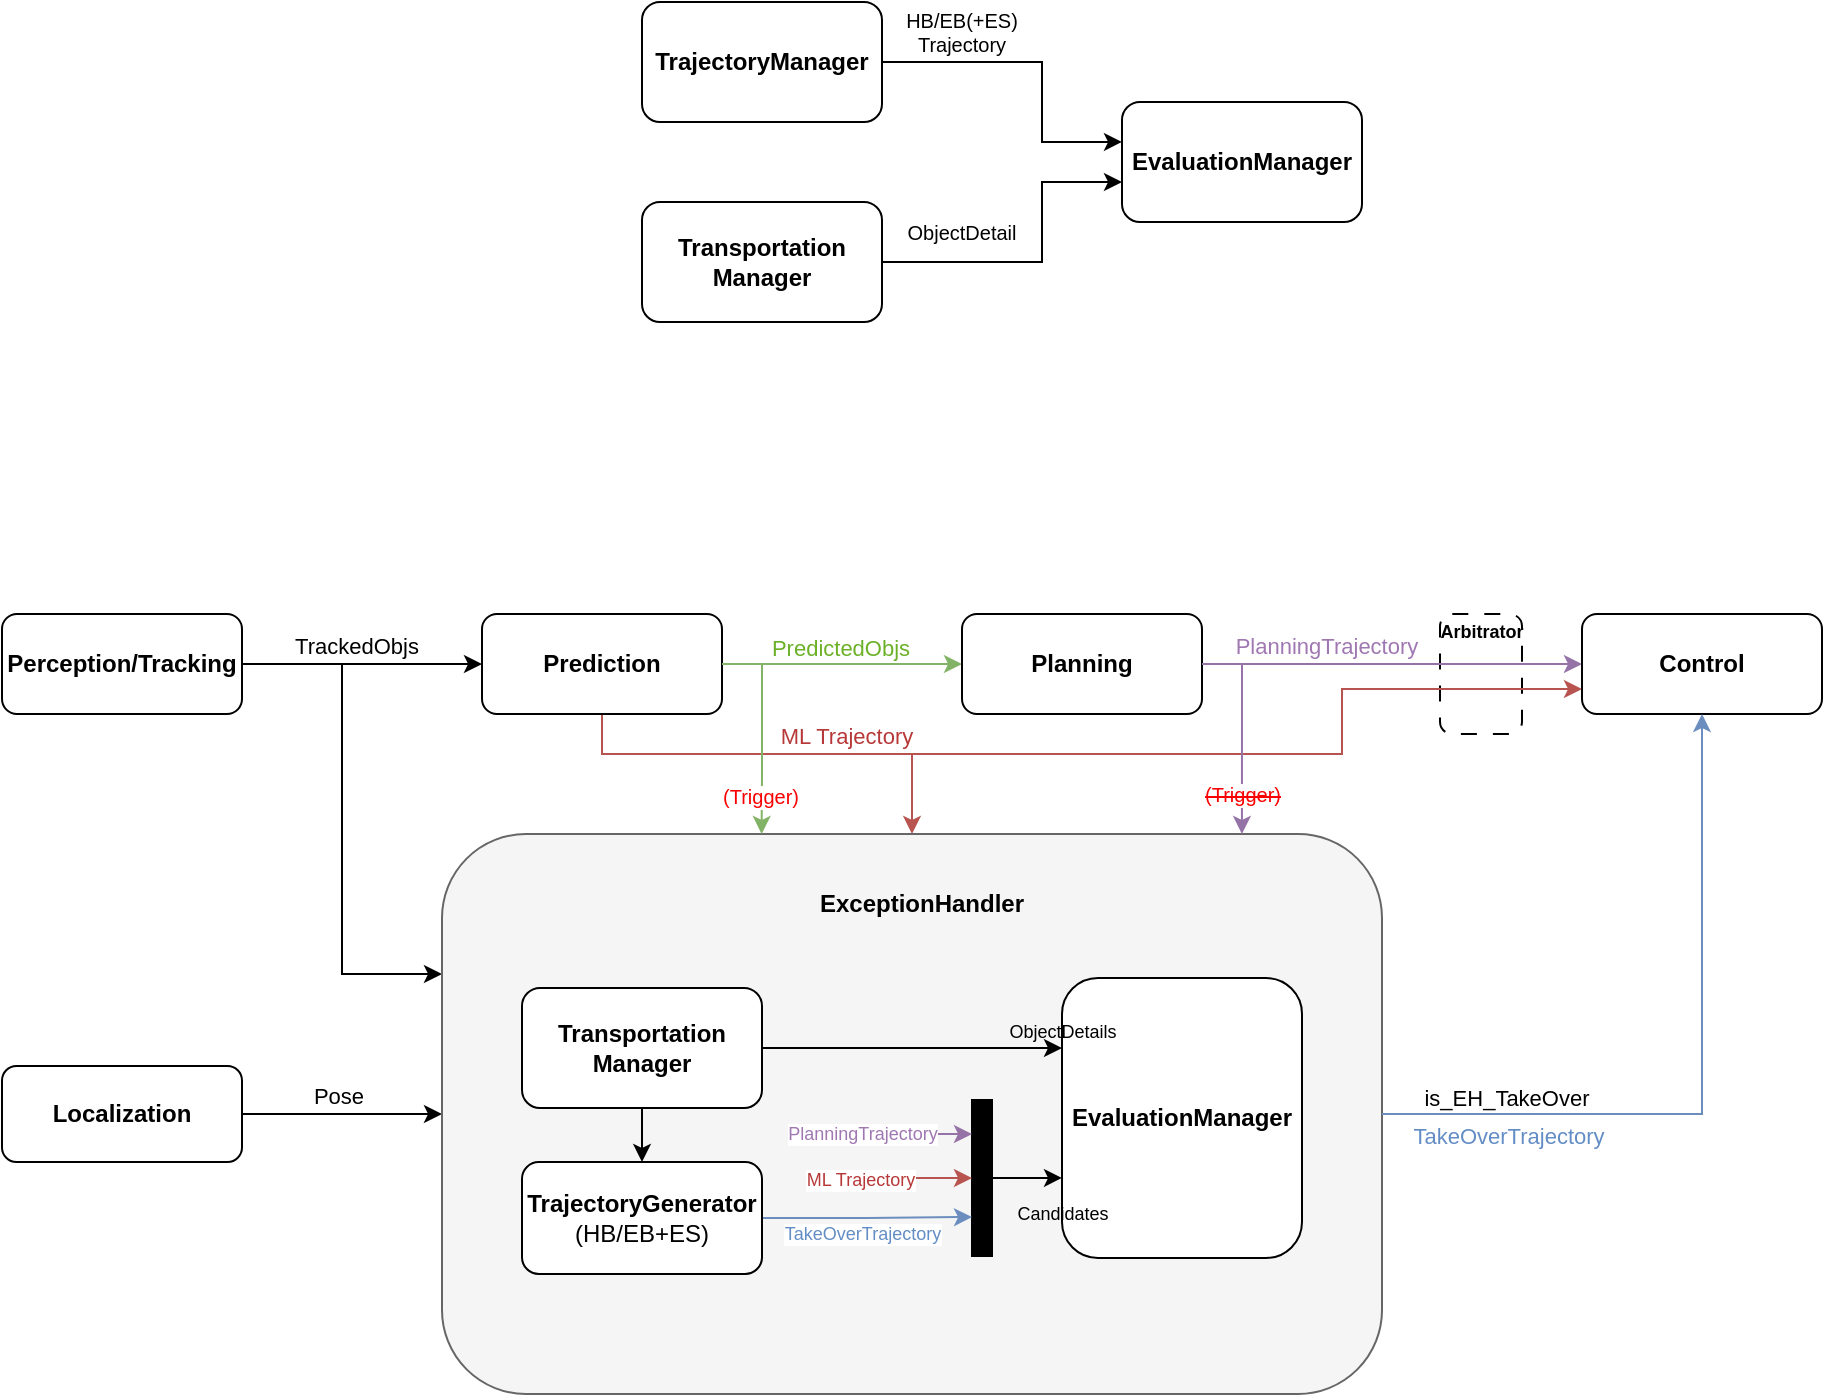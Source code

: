 <mxfile version="24.6.4" type="github">
  <diagram name="Page-1" id="pOw6PsyZc-RCSYPXtDOr">
    <mxGraphModel dx="2071" dy="626" grid="1" gridSize="10" guides="1" tooltips="1" connect="1" arrows="1" fold="1" page="1" pageScale="1" pageWidth="850" pageHeight="1100" math="0" shadow="0">
      <root>
        <mxCell id="0" />
        <mxCell id="1" parent="0" />
        <mxCell id="p61QZdnqANZnKLTzt-yQ-19" style="edgeStyle=orthogonalEdgeStyle;rounded=0;orthogonalLoop=1;jettySize=auto;html=1;exitX=1;exitY=0.5;exitDx=0;exitDy=0;entryX=0;entryY=0.5;entryDx=0;entryDy=0;" parent="1" source="p61QZdnqANZnKLTzt-yQ-1" target="p61QZdnqANZnKLTzt-yQ-2" edge="1">
          <mxGeometry relative="1" as="geometry" />
        </mxCell>
        <mxCell id="p61QZdnqANZnKLTzt-yQ-70" value="TrackedObjs" style="edgeLabel;html=1;align=center;verticalAlign=middle;resizable=0;points=[];fontColor=default;" parent="p61QZdnqANZnKLTzt-yQ-19" vertex="1" connectable="0">
          <mxGeometry x="0.075" y="1" relative="1" as="geometry">
            <mxPoint x="-8" y="-8" as="offset" />
          </mxGeometry>
        </mxCell>
        <mxCell id="p61QZdnqANZnKLTzt-yQ-81" value="" style="rounded=1;whiteSpace=wrap;html=1;dashed=1;dashPattern=8 8;" parent="1" vertex="1">
          <mxGeometry x="639" y="366" width="41" height="60" as="geometry" />
        </mxCell>
        <mxCell id="p61QZdnqANZnKLTzt-yQ-69" style="edgeStyle=orthogonalEdgeStyle;rounded=0;orthogonalLoop=1;jettySize=auto;html=1;exitX=1;exitY=0.5;exitDx=0;exitDy=0;entryX=0;entryY=0.25;entryDx=0;entryDy=0;" parent="1" source="p61QZdnqANZnKLTzt-yQ-1" target="p61QZdnqANZnKLTzt-yQ-61" edge="1">
          <mxGeometry relative="1" as="geometry" />
        </mxCell>
        <mxCell id="p61QZdnqANZnKLTzt-yQ-1" value="Perception/Tracking" style="rounded=1;whiteSpace=wrap;html=1;fontStyle=1" parent="1" vertex="1">
          <mxGeometry x="-80" y="366" width="120" height="50" as="geometry" />
        </mxCell>
        <mxCell id="p61QZdnqANZnKLTzt-yQ-8" style="edgeStyle=orthogonalEdgeStyle;rounded=0;orthogonalLoop=1;jettySize=auto;html=1;exitX=1;exitY=0.5;exitDx=0;exitDy=0;entryX=0;entryY=0.5;entryDx=0;entryDy=0;fillColor=#d5e8d4;strokeColor=#82b366;" parent="1" source="p61QZdnqANZnKLTzt-yQ-2" target="p61QZdnqANZnKLTzt-yQ-3" edge="1">
          <mxGeometry relative="1" as="geometry" />
        </mxCell>
        <mxCell id="p61QZdnqANZnKLTzt-yQ-12" value="PredictedObjs" style="edgeLabel;html=1;align=center;verticalAlign=middle;resizable=0;points=[];fontColor=#6bb027;" parent="p61QZdnqANZnKLTzt-yQ-8" vertex="1" connectable="0">
          <mxGeometry x="-0.197" y="-1" relative="1" as="geometry">
            <mxPoint x="11" y="-9" as="offset" />
          </mxGeometry>
        </mxCell>
        <mxCell id="p61QZdnqANZnKLTzt-yQ-24" style="edgeStyle=orthogonalEdgeStyle;rounded=0;orthogonalLoop=1;jettySize=auto;html=1;exitX=0.5;exitY=1;exitDx=0;exitDy=0;entryX=0;entryY=0.75;entryDx=0;entryDy=0;fillColor=#f8cecc;strokeColor=#b85450;" parent="1" source="p61QZdnqANZnKLTzt-yQ-2" target="p61QZdnqANZnKLTzt-yQ-6" edge="1">
          <mxGeometry relative="1" as="geometry">
            <mxPoint x="640" y="476" as="targetPoint" />
            <Array as="points">
              <mxPoint x="220" y="436" />
              <mxPoint x="590" y="436" />
              <mxPoint x="590" y="403" />
            </Array>
          </mxGeometry>
        </mxCell>
        <mxCell id="p61QZdnqANZnKLTzt-yQ-31" value="ML Trajectory" style="edgeLabel;html=1;align=center;verticalAlign=middle;resizable=0;points=[];fontColor=#b73838;" parent="p61QZdnqANZnKLTzt-yQ-24" vertex="1" connectable="0">
          <mxGeometry x="-0.563" relative="1" as="geometry">
            <mxPoint x="37" y="60" as="offset" />
          </mxGeometry>
        </mxCell>
        <mxCell id="p61QZdnqANZnKLTzt-yQ-67" style="edgeStyle=orthogonalEdgeStyle;rounded=0;orthogonalLoop=1;jettySize=auto;html=1;exitX=0.5;exitY=1;exitDx=0;exitDy=0;entryX=0.5;entryY=0;entryDx=0;entryDy=0;fillColor=#f8cecc;strokeColor=#b85450;" parent="1" source="p61QZdnqANZnKLTzt-yQ-2" target="p61QZdnqANZnKLTzt-yQ-61" edge="1">
          <mxGeometry relative="1" as="geometry">
            <Array as="points">
              <mxPoint x="220" y="436" />
              <mxPoint x="375" y="436" />
            </Array>
          </mxGeometry>
        </mxCell>
        <mxCell id="p61QZdnqANZnKLTzt-yQ-2" value="Prediction" style="rounded=1;whiteSpace=wrap;html=1;fontStyle=1" parent="1" vertex="1">
          <mxGeometry x="160" y="366" width="120" height="50" as="geometry" />
        </mxCell>
        <mxCell id="p61QZdnqANZnKLTzt-yQ-25" style="edgeStyle=orthogonalEdgeStyle;rounded=0;orthogonalLoop=1;jettySize=auto;html=1;exitX=1;exitY=0.5;exitDx=0;exitDy=0;entryX=0;entryY=0.5;entryDx=0;entryDy=0;fillColor=#e1d5e7;strokeColor=#9673a6;" parent="1" source="p61QZdnqANZnKLTzt-yQ-3" target="p61QZdnqANZnKLTzt-yQ-6" edge="1">
          <mxGeometry relative="1" as="geometry" />
        </mxCell>
        <mxCell id="p61QZdnqANZnKLTzt-yQ-30" value="PlanningTrajectory" style="edgeLabel;html=1;align=center;verticalAlign=middle;resizable=0;points=[];fontColor=#9f77b1;" parent="p61QZdnqANZnKLTzt-yQ-25" vertex="1" connectable="0">
          <mxGeometry x="-0.017" y="-1" relative="1" as="geometry">
            <mxPoint x="-32" y="-10" as="offset" />
          </mxGeometry>
        </mxCell>
        <mxCell id="p61QZdnqANZnKLTzt-yQ-3" value="Planning" style="rounded=1;whiteSpace=wrap;html=1;fontStyle=1" parent="1" vertex="1">
          <mxGeometry x="400" y="366" width="120" height="50" as="geometry" />
        </mxCell>
        <mxCell id="p61QZdnqANZnKLTzt-yQ-71" style="edgeStyle=orthogonalEdgeStyle;rounded=0;orthogonalLoop=1;jettySize=auto;html=1;exitX=1;exitY=0.5;exitDx=0;exitDy=0;entryX=0;entryY=0.5;entryDx=0;entryDy=0;" parent="1" source="p61QZdnqANZnKLTzt-yQ-5" target="p61QZdnqANZnKLTzt-yQ-61" edge="1">
          <mxGeometry relative="1" as="geometry" />
        </mxCell>
        <mxCell id="p61QZdnqANZnKLTzt-yQ-72" value="Pose" style="edgeLabel;html=1;align=center;verticalAlign=middle;resizable=0;points=[];" parent="p61QZdnqANZnKLTzt-yQ-71" vertex="1" connectable="0">
          <mxGeometry x="0.007" y="-2" relative="1" as="geometry">
            <mxPoint x="-3" y="-11" as="offset" />
          </mxGeometry>
        </mxCell>
        <mxCell id="p61QZdnqANZnKLTzt-yQ-5" value="Localization" style="rounded=1;whiteSpace=wrap;html=1;fontStyle=1" parent="1" vertex="1">
          <mxGeometry x="-80" y="592" width="120" height="48" as="geometry" />
        </mxCell>
        <mxCell id="p61QZdnqANZnKLTzt-yQ-6" value="Control" style="rounded=1;whiteSpace=wrap;html=1;fontStyle=1" parent="1" vertex="1">
          <mxGeometry x="710" y="366" width="120" height="50" as="geometry" />
        </mxCell>
        <mxCell id="p61QZdnqANZnKLTzt-yQ-28" value="EvaluationManager" style="rounded=1;whiteSpace=wrap;html=1;fontStyle=1" parent="1" vertex="1">
          <mxGeometry x="480" y="110" width="120" height="60" as="geometry" />
        </mxCell>
        <mxCell id="p61QZdnqANZnKLTzt-yQ-86" style="edgeStyle=orthogonalEdgeStyle;rounded=0;orthogonalLoop=1;jettySize=auto;html=1;exitX=1;exitY=0.5;exitDx=0;exitDy=0;entryX=0;entryY=0.333;entryDx=0;entryDy=0;entryPerimeter=0;" parent="1" source="p61QZdnqANZnKLTzt-yQ-32" target="p61QZdnqANZnKLTzt-yQ-28" edge="1">
          <mxGeometry relative="1" as="geometry">
            <Array as="points">
              <mxPoint x="440" y="90" />
              <mxPoint x="440" y="130" />
            </Array>
          </mxGeometry>
        </mxCell>
        <mxCell id="p61QZdnqANZnKLTzt-yQ-32" value="TrajectoryManager" style="rounded=1;whiteSpace=wrap;html=1;fontStyle=1" parent="1" vertex="1">
          <mxGeometry x="240" y="60" width="120" height="60" as="geometry" />
        </mxCell>
        <mxCell id="p61QZdnqANZnKLTzt-yQ-33" value="Transportation&lt;div&gt;Manager&lt;/div&gt;" style="rounded=1;whiteSpace=wrap;html=1;fontStyle=1" parent="1" vertex="1">
          <mxGeometry x="240" y="160" width="120" height="60" as="geometry" />
        </mxCell>
        <mxCell id="p61QZdnqANZnKLTzt-yQ-62" value="is_EH_TakeOver" style="edgeLabel;html=1;align=center;verticalAlign=middle;resizable=0;points=[];" parent="1" vertex="1" connectable="0">
          <mxGeometry x="671.997" y="608" as="geometry" />
        </mxCell>
        <mxCell id="p61QZdnqANZnKLTzt-yQ-63" value="TakeOverTrajectory" style="edgeLabel;html=1;align=center;verticalAlign=middle;resizable=0;points=[];fontColor=#638dc5;" parent="1" vertex="1" connectable="0">
          <mxGeometry x="686.997" y="619" as="geometry">
            <mxPoint x="-14" y="8" as="offset" />
          </mxGeometry>
        </mxCell>
        <mxCell id="p61QZdnqANZnKLTzt-yQ-65" value="" style="group" parent="1" vertex="1" connectable="0">
          <mxGeometry x="140" y="476" width="470" height="280" as="geometry" />
        </mxCell>
        <mxCell id="p61QZdnqANZnKLTzt-yQ-61" value="" style="rounded=1;whiteSpace=wrap;html=1;fontStyle=1;fillColor=#f5f5f5;fontColor=#333333;strokeColor=#666666;" parent="p61QZdnqANZnKLTzt-yQ-65" vertex="1">
          <mxGeometry width="470" height="280" as="geometry" />
        </mxCell>
        <mxCell id="p61QZdnqANZnKLTzt-yQ-34" value="" style="rounded=0;whiteSpace=wrap;html=1;fillColor=#000000;" parent="p61QZdnqANZnKLTzt-yQ-65" vertex="1">
          <mxGeometry x="265" y="133" width="10" height="78" as="geometry" />
        </mxCell>
        <mxCell id="p61QZdnqANZnKLTzt-yQ-49" value="" style="edgeStyle=orthogonalEdgeStyle;rounded=0;orthogonalLoop=1;jettySize=auto;html=1;entryX=0;entryY=0.75;entryDx=0;entryDy=0;fillColor=#dae8fc;strokeColor=#6c8ebf;" parent="p61QZdnqANZnKLTzt-yQ-65" source="p61QZdnqANZnKLTzt-yQ-39" target="p61QZdnqANZnKLTzt-yQ-34" edge="1">
          <mxGeometry relative="1" as="geometry">
            <mxPoint x="220" y="220" as="targetPoint" />
          </mxGeometry>
        </mxCell>
        <mxCell id="p61QZdnqANZnKLTzt-yQ-39" value="&lt;div&gt;&lt;b&gt;TrajectoryGenerator&lt;/b&gt;&lt;/div&gt;&lt;div&gt;(HB/EB+ES)&lt;/div&gt;" style="rounded=1;whiteSpace=wrap;html=1;" parent="p61QZdnqANZnKLTzt-yQ-65" vertex="1">
          <mxGeometry x="40" y="164" width="120" height="56" as="geometry" />
        </mxCell>
        <mxCell id="p61QZdnqANZnKLTzt-yQ-44" value="" style="edgeStyle=orthogonalEdgeStyle;rounded=0;orthogonalLoop=1;jettySize=auto;html=1;entryX=0.5;entryY=0;entryDx=0;entryDy=0;exitX=0.5;exitY=1;exitDx=0;exitDy=0;" parent="p61QZdnqANZnKLTzt-yQ-65" source="p61QZdnqANZnKLTzt-yQ-40" target="p61QZdnqANZnKLTzt-yQ-39" edge="1">
          <mxGeometry relative="1" as="geometry">
            <mxPoint x="60" y="240" as="targetPoint" />
          </mxGeometry>
        </mxCell>
        <mxCell id="p61QZdnqANZnKLTzt-yQ-46" style="edgeStyle=orthogonalEdgeStyle;rounded=0;orthogonalLoop=1;jettySize=auto;html=1;exitX=1;exitY=0.5;exitDx=0;exitDy=0;entryX=0;entryY=0.25;entryDx=0;entryDy=0;" parent="p61QZdnqANZnKLTzt-yQ-65" source="p61QZdnqANZnKLTzt-yQ-40" target="p61QZdnqANZnKLTzt-yQ-41" edge="1">
          <mxGeometry relative="1" as="geometry" />
        </mxCell>
        <mxCell id="p61QZdnqANZnKLTzt-yQ-40" value="Transportation&lt;div&gt;Manager&lt;/div&gt;" style="rounded=1;whiteSpace=wrap;html=1;fontStyle=1" parent="p61QZdnqANZnKLTzt-yQ-65" vertex="1">
          <mxGeometry x="40" y="77" width="120" height="60" as="geometry" />
        </mxCell>
        <mxCell id="p61QZdnqANZnKLTzt-yQ-41" value="EvaluationManager" style="rounded=1;whiteSpace=wrap;html=1;fontStyle=1" parent="p61QZdnqANZnKLTzt-yQ-65" vertex="1">
          <mxGeometry x="310" y="72" width="120" height="140" as="geometry" />
        </mxCell>
        <mxCell id="p61QZdnqANZnKLTzt-yQ-42" value="Candidates" style="text;html=1;align=center;verticalAlign=middle;resizable=0;points=[];autosize=1;strokeColor=none;fillColor=none;fontSize=9;" parent="p61QZdnqANZnKLTzt-yQ-65" vertex="1">
          <mxGeometry x="275" y="180" width="70" height="20" as="geometry" />
        </mxCell>
        <mxCell id="p61QZdnqANZnKLTzt-yQ-54" style="edgeStyle=orthogonalEdgeStyle;rounded=0;orthogonalLoop=1;jettySize=auto;html=1;entryX=0;entryY=0.5;entryDx=0;entryDy=0;fillColor=#f8cecc;strokeColor=#b85450;" parent="p61QZdnqANZnKLTzt-yQ-65" target="p61QZdnqANZnKLTzt-yQ-34" edge="1">
          <mxGeometry relative="1" as="geometry">
            <mxPoint x="230" y="172" as="sourcePoint" />
          </mxGeometry>
        </mxCell>
        <mxCell id="p61QZdnqANZnKLTzt-yQ-57" style="edgeStyle=orthogonalEdgeStyle;rounded=0;orthogonalLoop=1;jettySize=auto;html=1;exitX=1;exitY=0.5;exitDx=0;exitDy=0;entryX=0;entryY=0.714;entryDx=0;entryDy=0;entryPerimeter=0;" parent="p61QZdnqANZnKLTzt-yQ-65" source="p61QZdnqANZnKLTzt-yQ-34" target="p61QZdnqANZnKLTzt-yQ-41" edge="1">
          <mxGeometry relative="1" as="geometry" />
        </mxCell>
        <mxCell id="p61QZdnqANZnKLTzt-yQ-58" value="ObjectDetails" style="text;html=1;align=center;verticalAlign=middle;resizable=0;points=[];autosize=1;strokeColor=none;fillColor=none;fontSize=9;" parent="p61QZdnqANZnKLTzt-yQ-65" vertex="1">
          <mxGeometry x="270" y="89" width="80" height="20" as="geometry" />
        </mxCell>
        <mxCell id="p61QZdnqANZnKLTzt-yQ-64" value="ExceptionHandler" style="text;html=1;align=center;verticalAlign=middle;whiteSpace=wrap;rounded=0;fontStyle=1" parent="p61QZdnqANZnKLTzt-yQ-65" vertex="1">
          <mxGeometry x="210" y="20" width="60" height="30" as="geometry" />
        </mxCell>
        <mxCell id="p61QZdnqANZnKLTzt-yQ-74" value="TakeOverTrajectory" style="edgeLabel;html=1;align=center;verticalAlign=middle;resizable=0;points=[];fontColor=#638dc5;labelBorderColor=none;fontSize=9;" parent="p61QZdnqANZnKLTzt-yQ-65" vertex="1" connectable="0">
          <mxGeometry x="223.997" y="192" as="geometry">
            <mxPoint x="-14" y="8" as="offset" />
          </mxGeometry>
        </mxCell>
        <mxCell id="p61QZdnqANZnKLTzt-yQ-76" value="ML Trajectory" style="edgeLabel;html=1;align=center;verticalAlign=middle;resizable=0;points=[];fontColor=#b73838;fontSize=9;" parent="p61QZdnqANZnKLTzt-yQ-65" vertex="1" connectable="0">
          <mxGeometry x="210" y="172" as="geometry">
            <mxPoint x="-1" y="1" as="offset" />
          </mxGeometry>
        </mxCell>
        <mxCell id="p61QZdnqANZnKLTzt-yQ-78" style="edgeStyle=orthogonalEdgeStyle;rounded=0;orthogonalLoop=1;jettySize=auto;html=1;entryX=0;entryY=0.5;entryDx=0;entryDy=0;fillColor=#e1d5e7;strokeColor=#9673a6;" parent="p61QZdnqANZnKLTzt-yQ-65" edge="1">
          <mxGeometry relative="1" as="geometry">
            <mxPoint x="230" y="150" as="sourcePoint" />
            <mxPoint x="265" y="150" as="targetPoint" />
          </mxGeometry>
        </mxCell>
        <mxCell id="p61QZdnqANZnKLTzt-yQ-75" value="PlanningTrajectory" style="edgeLabel;html=1;align=center;verticalAlign=middle;resizable=0;points=[];fontColor=#9f77b1;fontSize=9;" parent="p61QZdnqANZnKLTzt-yQ-65" vertex="1" connectable="0">
          <mxGeometry x="209.997" y="150" as="geometry" />
        </mxCell>
        <mxCell id="p61QZdnqANZnKLTzt-yQ-66" style="edgeStyle=orthogonalEdgeStyle;rounded=0;orthogonalLoop=1;jettySize=auto;html=1;exitX=1;exitY=0.5;exitDx=0;exitDy=0;entryX=0.34;entryY=0;entryDx=0;entryDy=0;entryPerimeter=0;fillColor=#d5e8d4;strokeColor=#82b366;" parent="1" source="p61QZdnqANZnKLTzt-yQ-2" target="p61QZdnqANZnKLTzt-yQ-61" edge="1">
          <mxGeometry relative="1" as="geometry" />
        </mxCell>
        <mxCell id="p61QZdnqANZnKLTzt-yQ-68" style="edgeStyle=orthogonalEdgeStyle;rounded=0;orthogonalLoop=1;jettySize=auto;html=1;exitX=1;exitY=0.5;exitDx=0;exitDy=0;entryX=0.851;entryY=0;entryDx=0;entryDy=0;entryPerimeter=0;fillColor=#e1d5e7;strokeColor=#9673a6;" parent="1" source="p61QZdnqANZnKLTzt-yQ-3" target="p61QZdnqANZnKLTzt-yQ-61" edge="1">
          <mxGeometry relative="1" as="geometry" />
        </mxCell>
        <mxCell id="p61QZdnqANZnKLTzt-yQ-73" style="edgeStyle=orthogonalEdgeStyle;rounded=0;orthogonalLoop=1;jettySize=auto;html=1;exitX=1;exitY=0.5;exitDx=0;exitDy=0;entryX=0.5;entryY=1;entryDx=0;entryDy=0;fillColor=#dae8fc;strokeColor=#6c8ebf;" parent="1" source="p61QZdnqANZnKLTzt-yQ-61" target="p61QZdnqANZnKLTzt-yQ-6" edge="1">
          <mxGeometry relative="1" as="geometry" />
        </mxCell>
        <mxCell id="p61QZdnqANZnKLTzt-yQ-79" value="&lt;strike style=&quot;font-size: 10px;&quot;&gt;(Trigger)&lt;/strike&gt;" style="edgeLabel;html=1;align=center;verticalAlign=middle;resizable=0;points=[];fontColor=#f90101;labelBorderColor=none;fontSize=10;" parent="1" vertex="1" connectable="0">
          <mxGeometry x="539.998" y="456" as="geometry" />
        </mxCell>
        <mxCell id="p61QZdnqANZnKLTzt-yQ-80" value="(Trigger)" style="edgeLabel;html=1;align=center;verticalAlign=middle;resizable=0;points=[];fontColor=#f90101;fontSize=10;" parent="1" vertex="1" connectable="0">
          <mxGeometry x="295.998" y="456" as="geometry">
            <mxPoint x="3" y="1" as="offset" />
          </mxGeometry>
        </mxCell>
        <mxCell id="p61QZdnqANZnKLTzt-yQ-84" value="Arbitrator" style="text;html=1;align=center;verticalAlign=middle;whiteSpace=wrap;rounded=0;fontSize=9;fontStyle=1" parent="1" vertex="1">
          <mxGeometry x="629.5" y="360" width="60" height="30" as="geometry" />
        </mxCell>
        <mxCell id="p61QZdnqANZnKLTzt-yQ-85" value="ML Trajectory" style="edgeLabel;html=1;align=center;verticalAlign=middle;resizable=0;points=[];fontColor=#b73838;fontSize=11;" parent="1" vertex="1" connectable="0">
          <mxGeometry x="343" y="426" as="geometry">
            <mxPoint x="-1" y="1" as="offset" />
          </mxGeometry>
        </mxCell>
        <mxCell id="p61QZdnqANZnKLTzt-yQ-87" style="edgeStyle=orthogonalEdgeStyle;rounded=0;orthogonalLoop=1;jettySize=auto;html=1;exitX=1;exitY=0.5;exitDx=0;exitDy=0;entryX=0;entryY=0.667;entryDx=0;entryDy=0;entryPerimeter=0;" parent="1" source="p61QZdnqANZnKLTzt-yQ-33" target="p61QZdnqANZnKLTzt-yQ-28" edge="1">
          <mxGeometry relative="1" as="geometry">
            <Array as="points">
              <mxPoint x="440" y="190" />
              <mxPoint x="440" y="150" />
            </Array>
          </mxGeometry>
        </mxCell>
        <mxCell id="p61QZdnqANZnKLTzt-yQ-88" value="HB/EB(+ES) Trajectory" style="text;html=1;align=center;verticalAlign=middle;whiteSpace=wrap;rounded=0;fontSize=10;" parent="1" vertex="1">
          <mxGeometry x="370" y="60" width="60" height="30" as="geometry" />
        </mxCell>
        <mxCell id="p61QZdnqANZnKLTzt-yQ-89" value="ObjectDetail" style="text;html=1;align=center;verticalAlign=middle;whiteSpace=wrap;rounded=0;fontSize=10;" parent="1" vertex="1">
          <mxGeometry x="370" y="160" width="60" height="30" as="geometry" />
        </mxCell>
      </root>
    </mxGraphModel>
  </diagram>
</mxfile>
